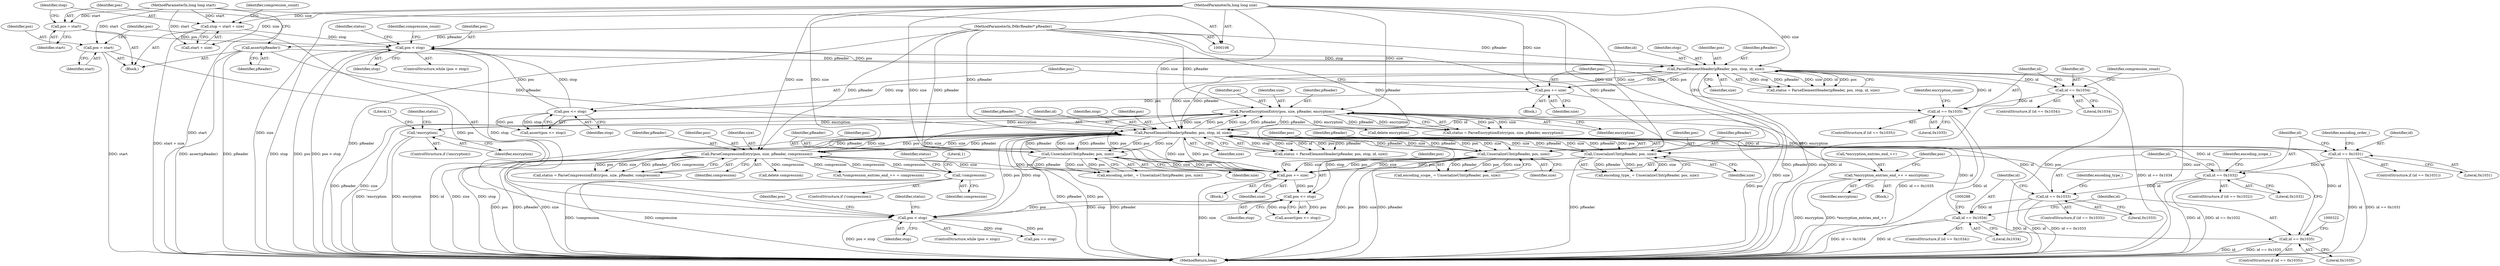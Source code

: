 digraph "0_Android_04839626ed859623901ebd3a5fd483982186b59d_181@API" {
"1000344" [label="(Call,*encryption_entries_end_++ = encryption)"];
"1000332" [label="(Call,ParseEncryptionEntry(pos, size, pReader, encryption))"];
"1000227" [label="(Call,ParseElementHeader(pReader, pos, stop, id, size))"];
"1000258" [label="(Call,UnserializeUInt(pReader, pos, size))"];
"1000109" [label="(MethodParameterIn,IMkvReader* pReader)"];
"1000108" [label="(MethodParameterIn,long long size)"];
"1000141" [label="(Call,ParseElementHeader(pReader, pos, stop, id, size))"];
"1000111" [label="(Call,assert(pReader))"];
"1000132" [label="(Call,pos < stop)"];
"1000114" [label="(Call,pos = start)"];
"1000107" [label="(MethodParameterIn,long long start)"];
"1000169" [label="(Call,pos <= stop)"];
"1000165" [label="(Call,pos += size)"];
"1000118" [label="(Call,stop = start + size)"];
"1000160" [label="(Call,id == 0x1035)"];
"1000154" [label="(Call,id == 0x1034)"];
"1000298" [label="(Call,ParseCompressionEntry(pos, size, pReader, compression))"];
"1000291" [label="(Call,!compression)"];
"1000277" [label="(Call,UnserializeUInt(pReader, pos, size))"];
"1000246" [label="(Call,UnserializeUInt(pReader, pos, size))"];
"1000218" [label="(Call,pos < stop)"];
"1000214" [label="(Call,pos = start)"];
"1000353" [label="(Call,pos <= stop)"];
"1000349" [label="(Call,pos += size)"];
"1000283" [label="(Call,id == 0x1034)"];
"1000271" [label="(Call,id == 0x1033)"];
"1000252" [label="(Call,id == 0x1032)"];
"1000240" [label="(Call,id == 0x1031)"];
"1000317" [label="(Call,id == 0x1035)"];
"1000325" [label="(Call,!encryption)"];
"1000292" [label="(Identifier,compression)"];
"1000242" [label="(Literal,0x1031)"];
"1000326" [label="(Identifier,encryption)"];
"1000349" [label="(Call,pos += size)"];
"1000220" [label="(Identifier,stop)"];
"1000258" [label="(Call,UnserializeUInt(pReader, pos, size))"];
"1000362" [label="(MethodReturn,long)"];
"1000257" [label="(Identifier,encoding_scope_)"];
"1000232" [label="(Identifier,size)"];
"1000273" [label="(Literal,0x1033)"];
"1000270" [label="(ControlStructure,if (id == 0x1033))"];
"1000301" [label="(Identifier,pReader)"];
"1000277" [label="(Call,UnserializeUInt(pReader, pos, size))"];
"1000141" [label="(Call,ParseElementHeader(pReader, pos, stop, id, size))"];
"1000219" [label="(Identifier,pos)"];
"1000156" [label="(Literal,0x1034)"];
"1000271" [label="(Call,id == 0x1033)"];
"1000118" [label="(Call,stop = start + size)"];
"1000290" [label="(ControlStructure,if (!compression))"];
"1000146" [label="(Identifier,size)"];
"1000217" [label="(ControlStructure,while (pos < stop))"];
"1000240" [label="(Call,id == 0x1031)"];
"1000344" [label="(Call,*encryption_entries_end_++ = encryption)"];
"1000162" [label="(Literal,0x1035)"];
"1000228" [label="(Identifier,pReader)"];
"1000275" [label="(Call,encoding_type_ = UnserializeUInt(pReader, pos, size))"];
"1000116" [label="(Identifier,start)"];
"1000241" [label="(Identifier,id)"];
"1000154" [label="(Call,id == 0x1034)"];
"1000115" [label="(Identifier,pos)"];
"1000306" [label="(Call,delete compression)"];
"1000132" [label="(Call,pos < stop)"];
"1000114" [label="(Call,pos = start)"];
"1000170" [label="(Identifier,pos)"];
"1000145" [label="(Identifier,id)"];
"1000352" [label="(Call,assert(pos <= stop))"];
"1000227" [label="(Call,ParseElementHeader(pReader, pos, stop, id, size))"];
"1000144" [label="(Identifier,stop)"];
"1000325" [label="(Call,!encryption)"];
"1000319" [label="(Literal,0x1035)"];
"1000247" [label="(Identifier,pReader)"];
"1000334" [label="(Identifier,size)"];
"1000335" [label="(Identifier,pReader)"];
"1000252" [label="(Call,id == 0x1032)"];
"1000256" [label="(Call,encoding_scope_ = UnserializeUInt(pReader, pos, size))"];
"1000143" [label="(Identifier,pos)"];
"1000167" [label="(Identifier,size)"];
"1000291" [label="(Call,!compression)"];
"1000297" [label="(Identifier,status)"];
"1000215" [label="(Identifier,pos)"];
"1000331" [label="(Identifier,status)"];
"1000248" [label="(Identifier,pos)"];
"1000109" [label="(MethodParameterIn,IMkvReader* pReader)"];
"1000171" [label="(Identifier,stop)"];
"1000251" [label="(ControlStructure,if (id == 0x1032))"];
"1000340" [label="(Call,delete encryption)"];
"1000120" [label="(Call,start + size)"];
"1000161" [label="(Identifier,id)"];
"1000142" [label="(Identifier,pReader)"];
"1000164" [label="(Identifier,encryption_count)"];
"1000119" [label="(Identifier,stop)"];
"1000160" [label="(Call,id == 0x1035)"];
"1000169" [label="(Call,pos <= stop)"];
"1000216" [label="(Identifier,start)"];
"1000245" [label="(Identifier,encoding_order_)"];
"1000168" [label="(Call,assert(pos <= stop))"];
"1000244" [label="(Call,encoding_order_ = UnserializeUInt(pReader, pos, size))"];
"1000272" [label="(Identifier,id)"];
"1000226" [label="(Identifier,status)"];
"1000260" [label="(Identifier,pos)"];
"1000231" [label="(Identifier,id)"];
"1000310" [label="(Call,*compression_entries_end_++ = compression)"];
"1000351" [label="(Identifier,size)"];
"1000318" [label="(Identifier,id)"];
"1000296" [label="(Call,status = ParseCompressionEntry(pos, size, pReader, compression))"];
"1000285" [label="(Literal,0x1034)"];
"1000348" [label="(Identifier,encryption)"];
"1000279" [label="(Identifier,pos)"];
"1000175" [label="(Identifier,compression_count)"];
"1000330" [label="(Call,status = ParseEncryptionEntry(pos, size, pReader, encryption))"];
"1000345" [label="(Call,*encryption_entries_end_++)"];
"1000249" [label="(Identifier,size)"];
"1000155" [label="(Identifier,id)"];
"1000111" [label="(Call,assert(pReader))"];
"1000110" [label="(Block,)"];
"1000108" [label="(MethodParameterIn,long long size)"];
"1000354" [label="(Identifier,pos)"];
"1000320" [label="(Block,)"];
"1000230" [label="(Identifier,stop)"];
"1000299" [label="(Identifier,pos)"];
"1000153" [label="(ControlStructure,if (id == 0x1034))"];
"1000133" [label="(Identifier,pos)"];
"1000300" [label="(Identifier,size)"];
"1000131" [label="(ControlStructure,while (pos < stop))"];
"1000107" [label="(MethodParameterIn,long long start)"];
"1000282" [label="(ControlStructure,if (id == 0x1034))"];
"1000329" [label="(Literal,1)"];
"1000253" [label="(Identifier,id)"];
"1000358" [label="(Identifier,pos)"];
"1000283" [label="(Call,id == 0x1034)"];
"1000134" [label="(Identifier,stop)"];
"1000280" [label="(Identifier,size)"];
"1000276" [label="(Identifier,encoding_type_)"];
"1000317" [label="(Call,id == 0x1035)"];
"1000336" [label="(Identifier,encryption)"];
"1000259" [label="(Identifier,pReader)"];
"1000158" [label="(Identifier,compression_count)"];
"1000324" [label="(ControlStructure,if (!encryption))"];
"1000254" [label="(Literal,0x1032)"];
"1000278" [label="(Identifier,pReader)"];
"1000139" [label="(Call,status = ParseElementHeader(pReader, pos, stop, id, size))"];
"1000166" [label="(Identifier,pos)"];
"1000355" [label="(Identifier,stop)"];
"1000316" [label="(ControlStructure,if (id == 0x1035))"];
"1000221" [label="(Block,)"];
"1000246" [label="(Call,UnserializeUInt(pReader, pos, size))"];
"1000332" [label="(Call,ParseEncryptionEntry(pos, size, pReader, encryption))"];
"1000284" [label="(Identifier,id)"];
"1000225" [label="(Call,status = ParseElementHeader(pReader, pos, stop, id, size))"];
"1000295" [label="(Literal,1)"];
"1000140" [label="(Identifier,status)"];
"1000165" [label="(Call,pos += size)"];
"1000353" [label="(Call,pos <= stop)"];
"1000214" [label="(Call,pos = start)"];
"1000135" [label="(Block,)"];
"1000298" [label="(Call,ParseCompressionEntry(pos, size, pReader, compression))"];
"1000229" [label="(Identifier,pos)"];
"1000159" [label="(ControlStructure,if (id == 0x1035))"];
"1000125" [label="(Identifier,compression_count)"];
"1000112" [label="(Identifier,pReader)"];
"1000350" [label="(Identifier,pos)"];
"1000261" [label="(Identifier,size)"];
"1000357" [label="(Call,pos == stop)"];
"1000333" [label="(Identifier,pos)"];
"1000218" [label="(Call,pos < stop)"];
"1000302" [label="(Identifier,compression)"];
"1000239" [label="(ControlStructure,if (id == 0x1031))"];
"1000344" -> "1000320"  [label="AST: "];
"1000344" -> "1000348"  [label="CFG: "];
"1000345" -> "1000344"  [label="AST: "];
"1000348" -> "1000344"  [label="AST: "];
"1000350" -> "1000344"  [label="CFG: "];
"1000344" -> "1000362"  [label="DDG: encryption"];
"1000344" -> "1000362"  [label="DDG: *encryption_entries_end_++"];
"1000332" -> "1000344"  [label="DDG: encryption"];
"1000332" -> "1000330"  [label="AST: "];
"1000332" -> "1000336"  [label="CFG: "];
"1000333" -> "1000332"  [label="AST: "];
"1000334" -> "1000332"  [label="AST: "];
"1000335" -> "1000332"  [label="AST: "];
"1000336" -> "1000332"  [label="AST: "];
"1000330" -> "1000332"  [label="CFG: "];
"1000332" -> "1000362"  [label="DDG: size"];
"1000332" -> "1000362"  [label="DDG: pos"];
"1000332" -> "1000362"  [label="DDG: pReader"];
"1000332" -> "1000227"  [label="DDG: pReader"];
"1000332" -> "1000227"  [label="DDG: size"];
"1000332" -> "1000325"  [label="DDG: encryption"];
"1000332" -> "1000330"  [label="DDG: pos"];
"1000332" -> "1000330"  [label="DDG: size"];
"1000332" -> "1000330"  [label="DDG: pReader"];
"1000332" -> "1000330"  [label="DDG: encryption"];
"1000227" -> "1000332"  [label="DDG: pos"];
"1000227" -> "1000332"  [label="DDG: size"];
"1000227" -> "1000332"  [label="DDG: pReader"];
"1000108" -> "1000332"  [label="DDG: size"];
"1000109" -> "1000332"  [label="DDG: pReader"];
"1000325" -> "1000332"  [label="DDG: encryption"];
"1000332" -> "1000340"  [label="DDG: encryption"];
"1000332" -> "1000349"  [label="DDG: size"];
"1000332" -> "1000349"  [label="DDG: pos"];
"1000227" -> "1000225"  [label="AST: "];
"1000227" -> "1000232"  [label="CFG: "];
"1000228" -> "1000227"  [label="AST: "];
"1000229" -> "1000227"  [label="AST: "];
"1000230" -> "1000227"  [label="AST: "];
"1000231" -> "1000227"  [label="AST: "];
"1000232" -> "1000227"  [label="AST: "];
"1000225" -> "1000227"  [label="CFG: "];
"1000227" -> "1000362"  [label="DDG: pReader"];
"1000227" -> "1000362"  [label="DDG: pos"];
"1000227" -> "1000362"  [label="DDG: id"];
"1000227" -> "1000362"  [label="DDG: size"];
"1000227" -> "1000362"  [label="DDG: stop"];
"1000227" -> "1000225"  [label="DDG: stop"];
"1000227" -> "1000225"  [label="DDG: size"];
"1000227" -> "1000225"  [label="DDG: id"];
"1000227" -> "1000225"  [label="DDG: pos"];
"1000227" -> "1000225"  [label="DDG: pReader"];
"1000258" -> "1000227"  [label="DDG: pReader"];
"1000258" -> "1000227"  [label="DDG: size"];
"1000141" -> "1000227"  [label="DDG: pReader"];
"1000141" -> "1000227"  [label="DDG: size"];
"1000298" -> "1000227"  [label="DDG: pReader"];
"1000298" -> "1000227"  [label="DDG: size"];
"1000277" -> "1000227"  [label="DDG: pReader"];
"1000277" -> "1000227"  [label="DDG: size"];
"1000111" -> "1000227"  [label="DDG: pReader"];
"1000246" -> "1000227"  [label="DDG: pReader"];
"1000246" -> "1000227"  [label="DDG: size"];
"1000109" -> "1000227"  [label="DDG: pReader"];
"1000218" -> "1000227"  [label="DDG: pos"];
"1000218" -> "1000227"  [label="DDG: stop"];
"1000283" -> "1000227"  [label="DDG: id"];
"1000271" -> "1000227"  [label="DDG: id"];
"1000240" -> "1000227"  [label="DDG: id"];
"1000160" -> "1000227"  [label="DDG: id"];
"1000252" -> "1000227"  [label="DDG: id"];
"1000317" -> "1000227"  [label="DDG: id"];
"1000108" -> "1000227"  [label="DDG: size"];
"1000227" -> "1000240"  [label="DDG: id"];
"1000227" -> "1000246"  [label="DDG: pReader"];
"1000227" -> "1000246"  [label="DDG: pos"];
"1000227" -> "1000246"  [label="DDG: size"];
"1000227" -> "1000258"  [label="DDG: pReader"];
"1000227" -> "1000258"  [label="DDG: pos"];
"1000227" -> "1000258"  [label="DDG: size"];
"1000227" -> "1000277"  [label="DDG: pReader"];
"1000227" -> "1000277"  [label="DDG: pos"];
"1000227" -> "1000277"  [label="DDG: size"];
"1000227" -> "1000298"  [label="DDG: pos"];
"1000227" -> "1000298"  [label="DDG: size"];
"1000227" -> "1000298"  [label="DDG: pReader"];
"1000227" -> "1000349"  [label="DDG: size"];
"1000227" -> "1000349"  [label="DDG: pos"];
"1000227" -> "1000353"  [label="DDG: stop"];
"1000258" -> "1000256"  [label="AST: "];
"1000258" -> "1000261"  [label="CFG: "];
"1000259" -> "1000258"  [label="AST: "];
"1000260" -> "1000258"  [label="AST: "];
"1000261" -> "1000258"  [label="AST: "];
"1000256" -> "1000258"  [label="CFG: "];
"1000258" -> "1000362"  [label="DDG: pReader"];
"1000258" -> "1000362"  [label="DDG: pos"];
"1000258" -> "1000362"  [label="DDG: size"];
"1000258" -> "1000256"  [label="DDG: pReader"];
"1000258" -> "1000256"  [label="DDG: pos"];
"1000258" -> "1000256"  [label="DDG: size"];
"1000109" -> "1000258"  [label="DDG: pReader"];
"1000108" -> "1000258"  [label="DDG: size"];
"1000258" -> "1000349"  [label="DDG: size"];
"1000258" -> "1000349"  [label="DDG: pos"];
"1000109" -> "1000106"  [label="AST: "];
"1000109" -> "1000362"  [label="DDG: pReader"];
"1000109" -> "1000111"  [label="DDG: pReader"];
"1000109" -> "1000141"  [label="DDG: pReader"];
"1000109" -> "1000246"  [label="DDG: pReader"];
"1000109" -> "1000277"  [label="DDG: pReader"];
"1000109" -> "1000298"  [label="DDG: pReader"];
"1000108" -> "1000106"  [label="AST: "];
"1000108" -> "1000362"  [label="DDG: size"];
"1000108" -> "1000118"  [label="DDG: size"];
"1000108" -> "1000120"  [label="DDG: size"];
"1000108" -> "1000141"  [label="DDG: size"];
"1000108" -> "1000165"  [label="DDG: size"];
"1000108" -> "1000246"  [label="DDG: size"];
"1000108" -> "1000277"  [label="DDG: size"];
"1000108" -> "1000298"  [label="DDG: size"];
"1000108" -> "1000349"  [label="DDG: size"];
"1000141" -> "1000139"  [label="AST: "];
"1000141" -> "1000146"  [label="CFG: "];
"1000142" -> "1000141"  [label="AST: "];
"1000143" -> "1000141"  [label="AST: "];
"1000144" -> "1000141"  [label="AST: "];
"1000145" -> "1000141"  [label="AST: "];
"1000146" -> "1000141"  [label="AST: "];
"1000139" -> "1000141"  [label="CFG: "];
"1000141" -> "1000362"  [label="DDG: pReader"];
"1000141" -> "1000362"  [label="DDG: stop"];
"1000141" -> "1000362"  [label="DDG: id"];
"1000141" -> "1000362"  [label="DDG: pos"];
"1000141" -> "1000362"  [label="DDG: size"];
"1000141" -> "1000139"  [label="DDG: stop"];
"1000141" -> "1000139"  [label="DDG: pReader"];
"1000141" -> "1000139"  [label="DDG: size"];
"1000141" -> "1000139"  [label="DDG: id"];
"1000141" -> "1000139"  [label="DDG: pos"];
"1000111" -> "1000141"  [label="DDG: pReader"];
"1000132" -> "1000141"  [label="DDG: pos"];
"1000132" -> "1000141"  [label="DDG: stop"];
"1000160" -> "1000141"  [label="DDG: id"];
"1000141" -> "1000154"  [label="DDG: id"];
"1000141" -> "1000165"  [label="DDG: size"];
"1000141" -> "1000165"  [label="DDG: pos"];
"1000141" -> "1000169"  [label="DDG: stop"];
"1000111" -> "1000110"  [label="AST: "];
"1000111" -> "1000112"  [label="CFG: "];
"1000112" -> "1000111"  [label="AST: "];
"1000115" -> "1000111"  [label="CFG: "];
"1000111" -> "1000362"  [label="DDG: pReader"];
"1000111" -> "1000362"  [label="DDG: assert(pReader)"];
"1000132" -> "1000131"  [label="AST: "];
"1000132" -> "1000134"  [label="CFG: "];
"1000133" -> "1000132"  [label="AST: "];
"1000134" -> "1000132"  [label="AST: "];
"1000140" -> "1000132"  [label="CFG: "];
"1000175" -> "1000132"  [label="CFG: "];
"1000132" -> "1000362"  [label="DDG: pos < stop"];
"1000132" -> "1000362"  [label="DDG: stop"];
"1000132" -> "1000362"  [label="DDG: pos"];
"1000114" -> "1000132"  [label="DDG: pos"];
"1000169" -> "1000132"  [label="DDG: pos"];
"1000169" -> "1000132"  [label="DDG: stop"];
"1000118" -> "1000132"  [label="DDG: stop"];
"1000132" -> "1000218"  [label="DDG: stop"];
"1000114" -> "1000110"  [label="AST: "];
"1000114" -> "1000116"  [label="CFG: "];
"1000115" -> "1000114"  [label="AST: "];
"1000116" -> "1000114"  [label="AST: "];
"1000119" -> "1000114"  [label="CFG: "];
"1000107" -> "1000114"  [label="DDG: start"];
"1000107" -> "1000106"  [label="AST: "];
"1000107" -> "1000362"  [label="DDG: start"];
"1000107" -> "1000118"  [label="DDG: start"];
"1000107" -> "1000120"  [label="DDG: start"];
"1000107" -> "1000214"  [label="DDG: start"];
"1000169" -> "1000168"  [label="AST: "];
"1000169" -> "1000171"  [label="CFG: "];
"1000170" -> "1000169"  [label="AST: "];
"1000171" -> "1000169"  [label="AST: "];
"1000168" -> "1000169"  [label="CFG: "];
"1000169" -> "1000168"  [label="DDG: pos"];
"1000169" -> "1000168"  [label="DDG: stop"];
"1000165" -> "1000169"  [label="DDG: pos"];
"1000165" -> "1000135"  [label="AST: "];
"1000165" -> "1000167"  [label="CFG: "];
"1000166" -> "1000165"  [label="AST: "];
"1000167" -> "1000165"  [label="AST: "];
"1000170" -> "1000165"  [label="CFG: "];
"1000165" -> "1000362"  [label="DDG: size"];
"1000118" -> "1000110"  [label="AST: "];
"1000118" -> "1000120"  [label="CFG: "];
"1000119" -> "1000118"  [label="AST: "];
"1000120" -> "1000118"  [label="AST: "];
"1000125" -> "1000118"  [label="CFG: "];
"1000118" -> "1000362"  [label="DDG: start + size"];
"1000160" -> "1000159"  [label="AST: "];
"1000160" -> "1000162"  [label="CFG: "];
"1000161" -> "1000160"  [label="AST: "];
"1000162" -> "1000160"  [label="AST: "];
"1000164" -> "1000160"  [label="CFG: "];
"1000166" -> "1000160"  [label="CFG: "];
"1000160" -> "1000362"  [label="DDG: id == 0x1035"];
"1000160" -> "1000362"  [label="DDG: id"];
"1000154" -> "1000160"  [label="DDG: id"];
"1000154" -> "1000153"  [label="AST: "];
"1000154" -> "1000156"  [label="CFG: "];
"1000155" -> "1000154"  [label="AST: "];
"1000156" -> "1000154"  [label="AST: "];
"1000158" -> "1000154"  [label="CFG: "];
"1000161" -> "1000154"  [label="CFG: "];
"1000154" -> "1000362"  [label="DDG: id == 0x1034"];
"1000298" -> "1000296"  [label="AST: "];
"1000298" -> "1000302"  [label="CFG: "];
"1000299" -> "1000298"  [label="AST: "];
"1000300" -> "1000298"  [label="AST: "];
"1000301" -> "1000298"  [label="AST: "];
"1000302" -> "1000298"  [label="AST: "];
"1000296" -> "1000298"  [label="CFG: "];
"1000298" -> "1000362"  [label="DDG: pos"];
"1000298" -> "1000362"  [label="DDG: pReader"];
"1000298" -> "1000362"  [label="DDG: size"];
"1000298" -> "1000291"  [label="DDG: compression"];
"1000298" -> "1000296"  [label="DDG: pos"];
"1000298" -> "1000296"  [label="DDG: size"];
"1000298" -> "1000296"  [label="DDG: pReader"];
"1000298" -> "1000296"  [label="DDG: compression"];
"1000291" -> "1000298"  [label="DDG: compression"];
"1000298" -> "1000306"  [label="DDG: compression"];
"1000298" -> "1000310"  [label="DDG: compression"];
"1000298" -> "1000349"  [label="DDG: size"];
"1000298" -> "1000349"  [label="DDG: pos"];
"1000291" -> "1000290"  [label="AST: "];
"1000291" -> "1000292"  [label="CFG: "];
"1000292" -> "1000291"  [label="AST: "];
"1000295" -> "1000291"  [label="CFG: "];
"1000297" -> "1000291"  [label="CFG: "];
"1000291" -> "1000362"  [label="DDG: !compression"];
"1000291" -> "1000362"  [label="DDG: compression"];
"1000277" -> "1000275"  [label="AST: "];
"1000277" -> "1000280"  [label="CFG: "];
"1000278" -> "1000277"  [label="AST: "];
"1000279" -> "1000277"  [label="AST: "];
"1000280" -> "1000277"  [label="AST: "];
"1000275" -> "1000277"  [label="CFG: "];
"1000277" -> "1000362"  [label="DDG: pReader"];
"1000277" -> "1000275"  [label="DDG: pReader"];
"1000277" -> "1000275"  [label="DDG: pos"];
"1000277" -> "1000275"  [label="DDG: size"];
"1000277" -> "1000349"  [label="DDG: size"];
"1000277" -> "1000349"  [label="DDG: pos"];
"1000246" -> "1000244"  [label="AST: "];
"1000246" -> "1000249"  [label="CFG: "];
"1000247" -> "1000246"  [label="AST: "];
"1000248" -> "1000246"  [label="AST: "];
"1000249" -> "1000246"  [label="AST: "];
"1000244" -> "1000246"  [label="CFG: "];
"1000246" -> "1000362"  [label="DDG: pReader"];
"1000246" -> "1000244"  [label="DDG: pReader"];
"1000246" -> "1000244"  [label="DDG: pos"];
"1000246" -> "1000244"  [label="DDG: size"];
"1000246" -> "1000349"  [label="DDG: size"];
"1000246" -> "1000349"  [label="DDG: pos"];
"1000218" -> "1000217"  [label="AST: "];
"1000218" -> "1000220"  [label="CFG: "];
"1000219" -> "1000218"  [label="AST: "];
"1000220" -> "1000218"  [label="AST: "];
"1000226" -> "1000218"  [label="CFG: "];
"1000358" -> "1000218"  [label="CFG: "];
"1000218" -> "1000362"  [label="DDG: pos < stop"];
"1000214" -> "1000218"  [label="DDG: pos"];
"1000353" -> "1000218"  [label="DDG: pos"];
"1000353" -> "1000218"  [label="DDG: stop"];
"1000218" -> "1000357"  [label="DDG: pos"];
"1000218" -> "1000357"  [label="DDG: stop"];
"1000214" -> "1000110"  [label="AST: "];
"1000214" -> "1000216"  [label="CFG: "];
"1000215" -> "1000214"  [label="AST: "];
"1000216" -> "1000214"  [label="AST: "];
"1000219" -> "1000214"  [label="CFG: "];
"1000214" -> "1000362"  [label="DDG: start"];
"1000353" -> "1000352"  [label="AST: "];
"1000353" -> "1000355"  [label="CFG: "];
"1000354" -> "1000353"  [label="AST: "];
"1000355" -> "1000353"  [label="AST: "];
"1000352" -> "1000353"  [label="CFG: "];
"1000353" -> "1000352"  [label="DDG: pos"];
"1000353" -> "1000352"  [label="DDG: stop"];
"1000349" -> "1000353"  [label="DDG: pos"];
"1000349" -> "1000221"  [label="AST: "];
"1000349" -> "1000351"  [label="CFG: "];
"1000350" -> "1000349"  [label="AST: "];
"1000351" -> "1000349"  [label="AST: "];
"1000354" -> "1000349"  [label="CFG: "];
"1000349" -> "1000362"  [label="DDG: size"];
"1000283" -> "1000282"  [label="AST: "];
"1000283" -> "1000285"  [label="CFG: "];
"1000284" -> "1000283"  [label="AST: "];
"1000285" -> "1000283"  [label="AST: "];
"1000288" -> "1000283"  [label="CFG: "];
"1000318" -> "1000283"  [label="CFG: "];
"1000283" -> "1000362"  [label="DDG: id"];
"1000283" -> "1000362"  [label="DDG: id == 0x1034"];
"1000271" -> "1000283"  [label="DDG: id"];
"1000283" -> "1000317"  [label="DDG: id"];
"1000271" -> "1000270"  [label="AST: "];
"1000271" -> "1000273"  [label="CFG: "];
"1000272" -> "1000271"  [label="AST: "];
"1000273" -> "1000271"  [label="AST: "];
"1000276" -> "1000271"  [label="CFG: "];
"1000284" -> "1000271"  [label="CFG: "];
"1000271" -> "1000362"  [label="DDG: id"];
"1000271" -> "1000362"  [label="DDG: id == 0x1033"];
"1000252" -> "1000271"  [label="DDG: id"];
"1000252" -> "1000251"  [label="AST: "];
"1000252" -> "1000254"  [label="CFG: "];
"1000253" -> "1000252"  [label="AST: "];
"1000254" -> "1000252"  [label="AST: "];
"1000257" -> "1000252"  [label="CFG: "];
"1000272" -> "1000252"  [label="CFG: "];
"1000252" -> "1000362"  [label="DDG: id"];
"1000252" -> "1000362"  [label="DDG: id == 0x1032"];
"1000240" -> "1000252"  [label="DDG: id"];
"1000240" -> "1000239"  [label="AST: "];
"1000240" -> "1000242"  [label="CFG: "];
"1000241" -> "1000240"  [label="AST: "];
"1000242" -> "1000240"  [label="AST: "];
"1000245" -> "1000240"  [label="CFG: "];
"1000253" -> "1000240"  [label="CFG: "];
"1000240" -> "1000362"  [label="DDG: id == 0x1031"];
"1000240" -> "1000362"  [label="DDG: id"];
"1000317" -> "1000316"  [label="AST: "];
"1000317" -> "1000319"  [label="CFG: "];
"1000318" -> "1000317"  [label="AST: "];
"1000319" -> "1000317"  [label="AST: "];
"1000322" -> "1000317"  [label="CFG: "];
"1000350" -> "1000317"  [label="CFG: "];
"1000317" -> "1000362"  [label="DDG: id"];
"1000317" -> "1000362"  [label="DDG: id == 0x1035"];
"1000325" -> "1000324"  [label="AST: "];
"1000325" -> "1000326"  [label="CFG: "];
"1000326" -> "1000325"  [label="AST: "];
"1000329" -> "1000325"  [label="CFG: "];
"1000331" -> "1000325"  [label="CFG: "];
"1000325" -> "1000362"  [label="DDG: encryption"];
"1000325" -> "1000362"  [label="DDG: !encryption"];
}
